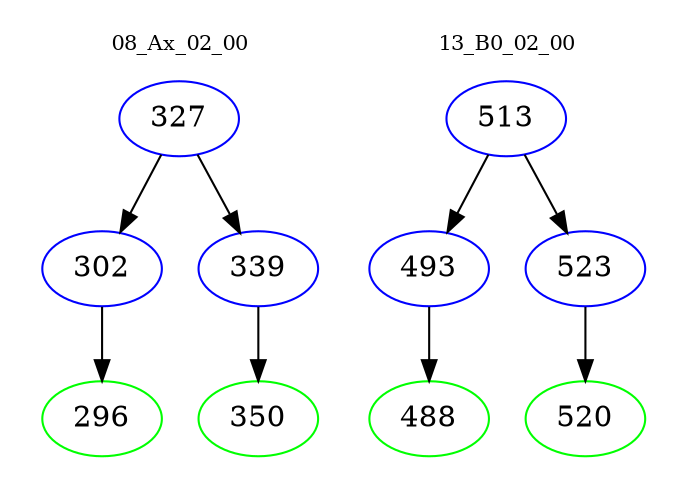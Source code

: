 digraph{
subgraph cluster_0 {
color = white
label = "08_Ax_02_00";
fontsize=10;
T0_327 [label="327", color="blue"]
T0_327 -> T0_302 [color="black"]
T0_302 [label="302", color="blue"]
T0_302 -> T0_296 [color="black"]
T0_296 [label="296", color="green"]
T0_327 -> T0_339 [color="black"]
T0_339 [label="339", color="blue"]
T0_339 -> T0_350 [color="black"]
T0_350 [label="350", color="green"]
}
subgraph cluster_1 {
color = white
label = "13_B0_02_00";
fontsize=10;
T1_513 [label="513", color="blue"]
T1_513 -> T1_493 [color="black"]
T1_493 [label="493", color="blue"]
T1_493 -> T1_488 [color="black"]
T1_488 [label="488", color="green"]
T1_513 -> T1_523 [color="black"]
T1_523 [label="523", color="blue"]
T1_523 -> T1_520 [color="black"]
T1_520 [label="520", color="green"]
}
}
